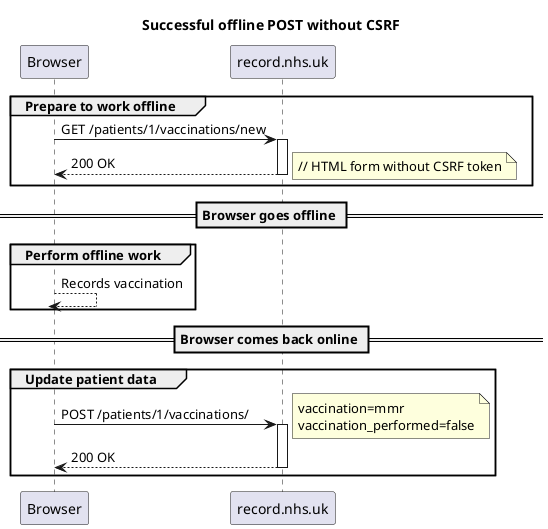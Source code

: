 @startuml

title Successful offline POST without CSRF

autoactivate on

group Prepare to work offline
    Browser -> record.nhs.uk: GET /patients/1/vaccinations/new
    return 200 OK
    note right
        // HTML form without CSRF token
    end note
end

== Browser goes offline ==

group Perform offline work
    Browser --> Browser: Records vaccination
end

== Browser comes back online ==

group Update patient data
    Browser -> record.nhs.uk: POST /patients/1/vaccinations/
    note right
        vaccination=mmr
        vaccination_performed=false
    end note
    return 200 OK
end

@enduml
